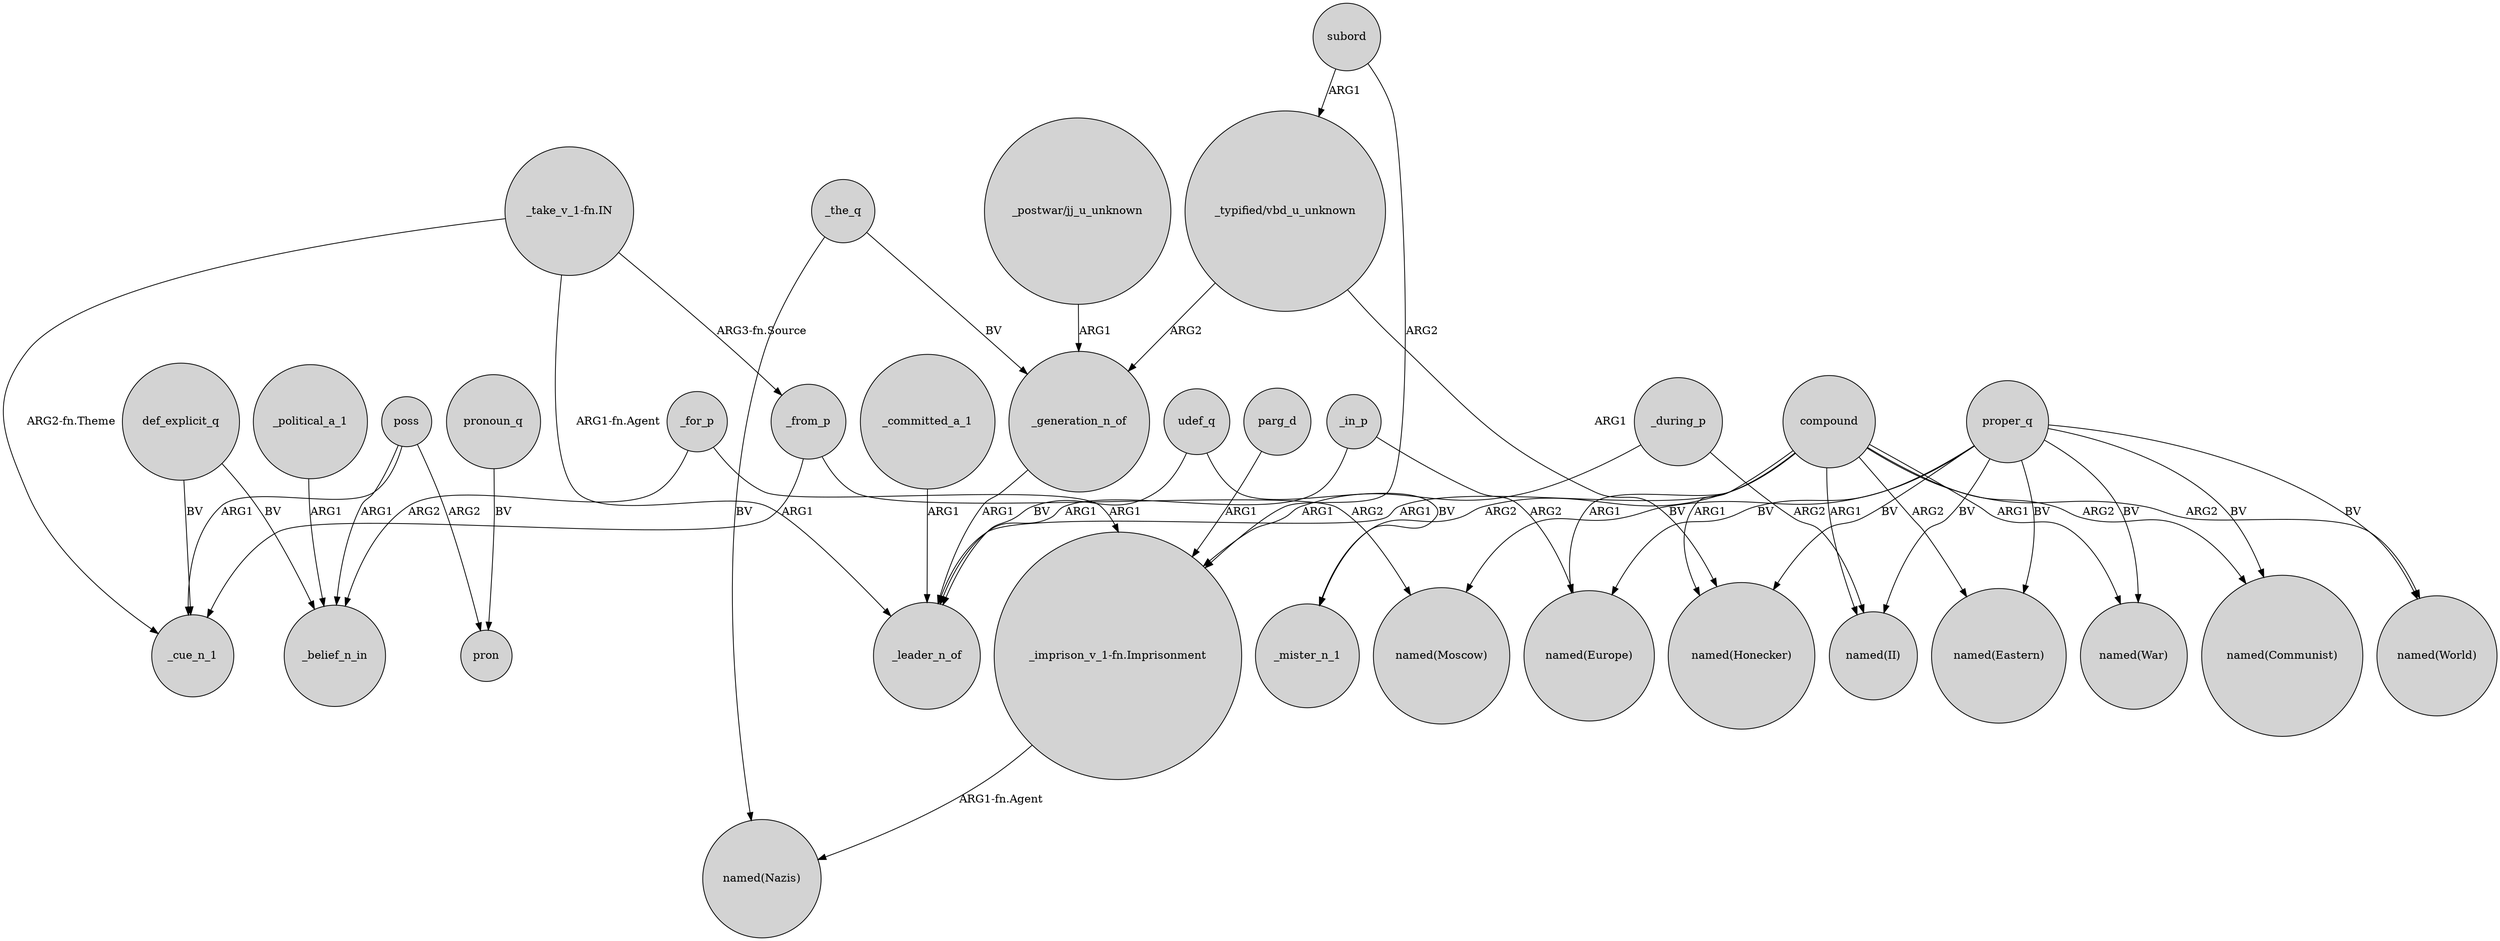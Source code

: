 digraph {
	node [shape=circle style=filled]
	compound -> "named(II)" [label=ARG1]
	"_typified/vbd_u_unknown" -> "named(Honecker)" [label=ARG1]
	"_take_v_1-fn.IN" -> _leader_n_of [label="ARG1-fn.Agent"]
	_in_p -> _leader_n_of [label=ARG1]
	def_explicit_q -> _cue_n_1 [label=BV]
	proper_q -> "named(Moscow)" [label=BV]
	subord -> "_imprison_v_1-fn.Imprisonment" [label=ARG2]
	poss -> pron [label=ARG2]
	"_typified/vbd_u_unknown" -> _generation_n_of [label=ARG2]
	proper_q -> "named(II)" [label=BV]
	_political_a_1 -> _belief_n_in [label=ARG1]
	def_explicit_q -> _belief_n_in [label=BV]
	compound -> _mister_n_1 [label=ARG2]
	_in_p -> "named(Europe)" [label=ARG2]
	udef_q -> _mister_n_1 [label=BV]
	compound -> "named(Eastern)" [label=ARG2]
	compound -> _leader_n_of [label=ARG1]
	subord -> "_typified/vbd_u_unknown" [label=ARG1]
	_generation_n_of -> _leader_n_of [label=ARG1]
	proper_q -> "named(Communist)" [label=BV]
	proper_q -> "named(Honecker)" [label=BV]
	_during_p -> "_imprison_v_1-fn.Imprisonment" [label=ARG1]
	proper_q -> "named(Eastern)" [label=BV]
	_from_p -> _cue_n_1 [label=ARG1]
	_committed_a_1 -> _leader_n_of [label=ARG1]
	compound -> "named(Europe)" [label=ARG1]
	"_take_v_1-fn.IN" -> _from_p [label="ARG3-fn.Source"]
	_from_p -> "named(Moscow)" [label=ARG2]
	pronoun_q -> pron [label=BV]
	"_postwar/jj_u_unknown" -> _generation_n_of [label=ARG1]
	compound -> "named(World)" [label=ARG2]
	_during_p -> "named(II)" [label=ARG2]
	proper_q -> "named(Europe)" [label=BV]
	parg_d -> "_imprison_v_1-fn.Imprisonment" [label=ARG1]
	proper_q -> "named(World)" [label=BV]
	compound -> "named(War)" [label=ARG1]
	_for_p -> _belief_n_in [label=ARG2]
	compound -> "named(Honecker)" [label=ARG1]
	poss -> _cue_n_1 [label=ARG1]
	poss -> _belief_n_in [label=ARG1]
	_the_q -> _generation_n_of [label=BV]
	proper_q -> "named(War)" [label=BV]
	_the_q -> "named(Nazis)" [label=BV]
	compound -> "named(Communist)" [label=ARG2]
	"_take_v_1-fn.IN" -> _cue_n_1 [label="ARG2-fn.Theme"]
	_for_p -> "_imprison_v_1-fn.Imprisonment" [label=ARG1]
	udef_q -> _leader_n_of [label=BV]
	"_imprison_v_1-fn.Imprisonment" -> "named(Nazis)" [label="ARG1-fn.Agent"]
}
